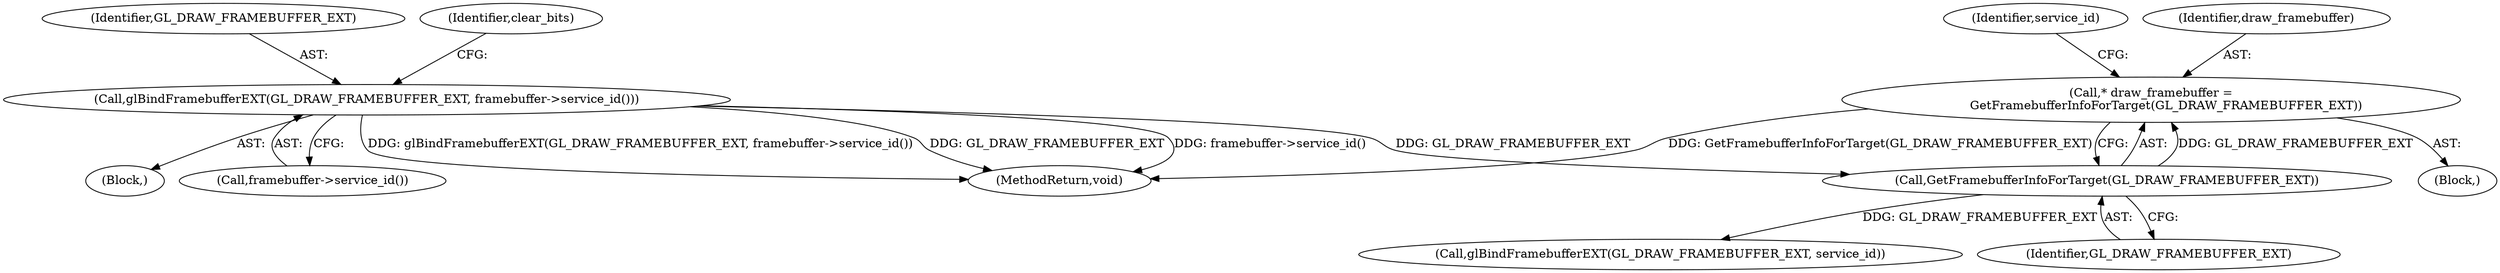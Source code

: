 digraph "0_Chrome_ee7579229ff7e9e5ae28bf53aea069251499d7da_1@pointer" {
"1000204" [label="(Call,* draw_framebuffer =\n        GetFramebufferInfoForTarget(GL_DRAW_FRAMEBUFFER_EXT))"];
"1000206" [label="(Call,GetFramebufferInfoForTarget(GL_DRAW_FRAMEBUFFER_EXT))"];
"1000112" [label="(Call,glBindFramebufferEXT(GL_DRAW_FRAMEBUFFER_EXT, framebuffer->service_id()))"];
"1000204" [label="(Call,* draw_framebuffer =\n        GetFramebufferInfoForTarget(GL_DRAW_FRAMEBUFFER_EXT))"];
"1000113" [label="(Identifier,GL_DRAW_FRAMEBUFFER_EXT)"];
"1000206" [label="(Call,GetFramebufferInfoForTarget(GL_DRAW_FRAMEBUFFER_EXT))"];
"1000108" [label="(Block,)"];
"1000210" [label="(Identifier,service_id)"];
"1000112" [label="(Call,glBindFramebufferEXT(GL_DRAW_FRAMEBUFFER_EXT, framebuffer->service_id()))"];
"1000218" [label="(MethodReturn,void)"];
"1000215" [label="(Call,glBindFramebufferEXT(GL_DRAW_FRAMEBUFFER_EXT, service_id))"];
"1000205" [label="(Identifier,draw_framebuffer)"];
"1000117" [label="(Identifier,clear_bits)"];
"1000207" [label="(Identifier,GL_DRAW_FRAMEBUFFER_EXT)"];
"1000114" [label="(Call,framebuffer->service_id())"];
"1000199" [label="(Block,)"];
"1000204" -> "1000199"  [label="AST: "];
"1000204" -> "1000206"  [label="CFG: "];
"1000205" -> "1000204"  [label="AST: "];
"1000206" -> "1000204"  [label="AST: "];
"1000210" -> "1000204"  [label="CFG: "];
"1000204" -> "1000218"  [label="DDG: GetFramebufferInfoForTarget(GL_DRAW_FRAMEBUFFER_EXT)"];
"1000206" -> "1000204"  [label="DDG: GL_DRAW_FRAMEBUFFER_EXT"];
"1000206" -> "1000207"  [label="CFG: "];
"1000207" -> "1000206"  [label="AST: "];
"1000112" -> "1000206"  [label="DDG: GL_DRAW_FRAMEBUFFER_EXT"];
"1000206" -> "1000215"  [label="DDG: GL_DRAW_FRAMEBUFFER_EXT"];
"1000112" -> "1000108"  [label="AST: "];
"1000112" -> "1000114"  [label="CFG: "];
"1000113" -> "1000112"  [label="AST: "];
"1000114" -> "1000112"  [label="AST: "];
"1000117" -> "1000112"  [label="CFG: "];
"1000112" -> "1000218"  [label="DDG: framebuffer->service_id()"];
"1000112" -> "1000218"  [label="DDG: glBindFramebufferEXT(GL_DRAW_FRAMEBUFFER_EXT, framebuffer->service_id())"];
"1000112" -> "1000218"  [label="DDG: GL_DRAW_FRAMEBUFFER_EXT"];
}
